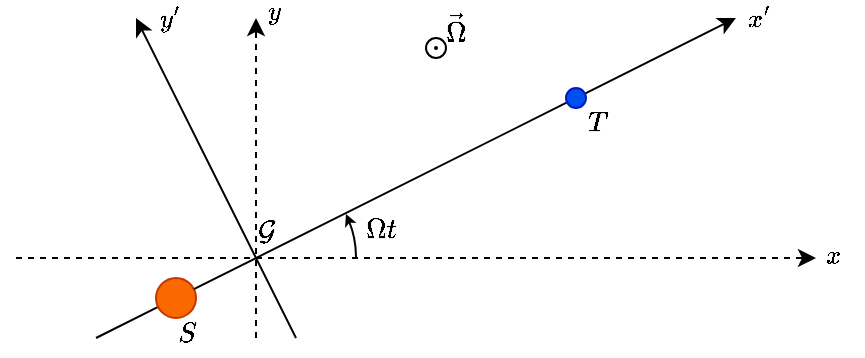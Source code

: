 <mxfile version="23.1.5" type="device">
  <diagram name="Page-1" id="KiKgs43FmnppEHTvwVfH">
    <mxGraphModel dx="590" dy="432" grid="1" gridSize="10" guides="1" tooltips="1" connect="1" arrows="1" fold="1" page="1" pageScale="1" pageWidth="850" pageHeight="1100" math="1" shadow="0">
      <root>
        <mxCell id="0" />
        <mxCell id="1" parent="0" />
        <mxCell id="KHPpUvgpl0SijTJqGdt7-1" value="" style="endArrow=classic;dashed=1;html=1;rounded=0;endFill=1;strokeWidth=1;" parent="1" edge="1">
          <mxGeometry width="50" height="50" relative="1" as="geometry">
            <mxPoint x="240" y="520" as="sourcePoint" />
            <mxPoint x="640" y="520" as="targetPoint" />
          </mxGeometry>
        </mxCell>
        <mxCell id="KHPpUvgpl0SijTJqGdt7-19" value="$$x$$" style="edgeLabel;html=1;align=center;verticalAlign=middle;resizable=0;points=[];" parent="KHPpUvgpl0SijTJqGdt7-1" vertex="1" connectable="0">
          <mxGeometry x="0.909" relative="1" as="geometry">
            <mxPoint x="26" y="-1" as="offset" />
          </mxGeometry>
        </mxCell>
        <mxCell id="KHPpUvgpl0SijTJqGdt7-3" value="" style="endArrow=classic;dashed=1;html=1;rounded=0;endFill=1;strokeWidth=1;" parent="1" edge="1">
          <mxGeometry width="50" height="50" relative="1" as="geometry">
            <mxPoint x="360" y="560" as="sourcePoint" />
            <mxPoint x="360" y="400" as="targetPoint" />
          </mxGeometry>
        </mxCell>
        <mxCell id="KHPpUvgpl0SijTJqGdt7-20" value="$$y$$" style="edgeLabel;html=1;align=center;verticalAlign=middle;resizable=0;points=[];" parent="KHPpUvgpl0SijTJqGdt7-3" vertex="1" connectable="0">
          <mxGeometry x="0.915" y="-3" relative="1" as="geometry">
            <mxPoint x="6" y="-10" as="offset" />
          </mxGeometry>
        </mxCell>
        <mxCell id="KHPpUvgpl0SijTJqGdt7-4" value="" style="endArrow=classic;html=1;rounded=0;endFill=1;" parent="1" source="KHPpUvgpl0SijTJqGdt7-8" edge="1">
          <mxGeometry width="50" height="50" relative="1" as="geometry">
            <mxPoint x="280" y="560" as="sourcePoint" />
            <mxPoint x="600" y="400" as="targetPoint" />
          </mxGeometry>
        </mxCell>
        <mxCell id="KHPpUvgpl0SijTJqGdt7-18" value="$$x&#39;$$" style="edgeLabel;html=1;align=center;verticalAlign=middle;resizable=0;points=[];" parent="KHPpUvgpl0SijTJqGdt7-4" vertex="1" connectable="0">
          <mxGeometry x="0.312" y="1" relative="1" as="geometry">
            <mxPoint x="37" y="-12" as="offset" />
          </mxGeometry>
        </mxCell>
        <mxCell id="KHPpUvgpl0SijTJqGdt7-5" value="" style="endArrow=classic;html=1;rounded=0;endFill=1;" parent="1" edge="1">
          <mxGeometry width="50" height="50" relative="1" as="geometry">
            <mxPoint x="380" y="560" as="sourcePoint" />
            <mxPoint x="300" y="400" as="targetPoint" />
          </mxGeometry>
        </mxCell>
        <mxCell id="KHPpUvgpl0SijTJqGdt7-17" value="$$y&#39;$$" style="edgeLabel;html=1;align=center;verticalAlign=middle;resizable=0;points=[];" parent="KHPpUvgpl0SijTJqGdt7-5" vertex="1" connectable="0">
          <mxGeometry x="0.838" relative="1" as="geometry">
            <mxPoint x="10" y="-13" as="offset" />
          </mxGeometry>
        </mxCell>
        <mxCell id="KHPpUvgpl0SijTJqGdt7-7" value="" style="endArrow=none;html=1;rounded=0;endFill=0;" parent="1" target="KHPpUvgpl0SijTJqGdt7-6" edge="1">
          <mxGeometry width="50" height="50" relative="1" as="geometry">
            <mxPoint x="280" y="560" as="sourcePoint" />
            <mxPoint x="600" y="400" as="targetPoint" />
          </mxGeometry>
        </mxCell>
        <mxCell id="KHPpUvgpl0SijTJqGdt7-6" value="" style="ellipse;whiteSpace=wrap;html=1;aspect=fixed;fillColor=#fa6800;strokeColor=#C73500;fontColor=#000000;" parent="1" vertex="1">
          <mxGeometry x="310" y="530" width="20" height="20" as="geometry" />
        </mxCell>
        <mxCell id="KHPpUvgpl0SijTJqGdt7-9" value="" style="endArrow=none;html=1;rounded=0;endFill=0;" parent="1" source="KHPpUvgpl0SijTJqGdt7-6" target="KHPpUvgpl0SijTJqGdt7-8" edge="1">
          <mxGeometry width="50" height="50" relative="1" as="geometry">
            <mxPoint x="329" y="536" as="sourcePoint" />
            <mxPoint x="600" y="400" as="targetPoint" />
          </mxGeometry>
        </mxCell>
        <mxCell id="KHPpUvgpl0SijTJqGdt7-8" value="" style="ellipse;whiteSpace=wrap;html=1;aspect=fixed;fillColor=#0050ef;strokeColor=#001DBC;fontColor=#ffffff;" parent="1" vertex="1">
          <mxGeometry x="515" y="435" width="10" height="10" as="geometry" />
        </mxCell>
        <mxCell id="KHPpUvgpl0SijTJqGdt7-12" value="" style="curved=1;endArrow=classic;html=1;rounded=0;exitX=1;exitY=0.5;exitDx=0;exitDy=0;exitPerimeter=0;endSize=3;" parent="1" edge="1">
          <mxGeometry width="50" height="50" relative="1" as="geometry">
            <mxPoint x="410" y="520" as="sourcePoint" />
            <mxPoint x="405" y="498" as="targetPoint" />
            <Array as="points">
              <mxPoint x="410" y="510" />
            </Array>
          </mxGeometry>
        </mxCell>
        <mxCell id="KHPpUvgpl0SijTJqGdt7-14" value="$$\Omega t$$" style="text;html=1;align=center;verticalAlign=middle;whiteSpace=wrap;rounded=0;" parent="1" vertex="1">
          <mxGeometry x="413" y="496" width="20" height="20" as="geometry" />
        </mxCell>
        <mxCell id="KHPpUvgpl0SijTJqGdt7-15" value="$$S$$" style="text;html=1;align=center;verticalAlign=middle;whiteSpace=wrap;rounded=0;" parent="1" vertex="1">
          <mxGeometry x="316" y="553" width="20" height="10" as="geometry" />
        </mxCell>
        <mxCell id="KHPpUvgpl0SijTJqGdt7-16" value="$$T$$" style="text;html=1;align=center;verticalAlign=middle;whiteSpace=wrap;rounded=0;" parent="1" vertex="1">
          <mxGeometry x="521" y="447" width="20" height="10" as="geometry" />
        </mxCell>
        <mxCell id="KHPpUvgpl0SijTJqGdt7-21" value="$$\mathcal G$$" style="text;html=1;align=center;verticalAlign=middle;whiteSpace=wrap;rounded=0;" parent="1" vertex="1">
          <mxGeometry x="360" y="496" width="10" height="22" as="geometry" />
        </mxCell>
        <mxCell id="KHPpUvgpl0SijTJqGdt7-22" style="edgeStyle=orthogonalEdgeStyle;rounded=0;orthogonalLoop=1;jettySize=auto;html=1;exitX=0.5;exitY=1;exitDx=0;exitDy=0;" parent="1" source="KHPpUvgpl0SijTJqGdt7-21" target="KHPpUvgpl0SijTJqGdt7-21" edge="1">
          <mxGeometry relative="1" as="geometry" />
        </mxCell>
        <mxCell id="KHPpUvgpl0SijTJqGdt7-23" value="" style="ellipse;whiteSpace=wrap;html=1;aspect=fixed;" parent="1" vertex="1">
          <mxGeometry x="445" y="410" width="10" height="10" as="geometry" />
        </mxCell>
        <mxCell id="KHPpUvgpl0SijTJqGdt7-24" value="$$\vec\Omega$$" style="text;html=1;align=center;verticalAlign=middle;whiteSpace=wrap;rounded=0;" parent="1" vertex="1">
          <mxGeometry x="455" y="400" width="10" height="10" as="geometry" />
        </mxCell>
        <mxCell id="KHPpUvgpl0SijTJqGdt7-25" value="" style="ellipse;whiteSpace=wrap;html=1;aspect=fixed;" parent="1" vertex="1">
          <mxGeometry x="449.5" y="414.5" width="1" height="1" as="geometry" />
        </mxCell>
      </root>
    </mxGraphModel>
  </diagram>
</mxfile>
